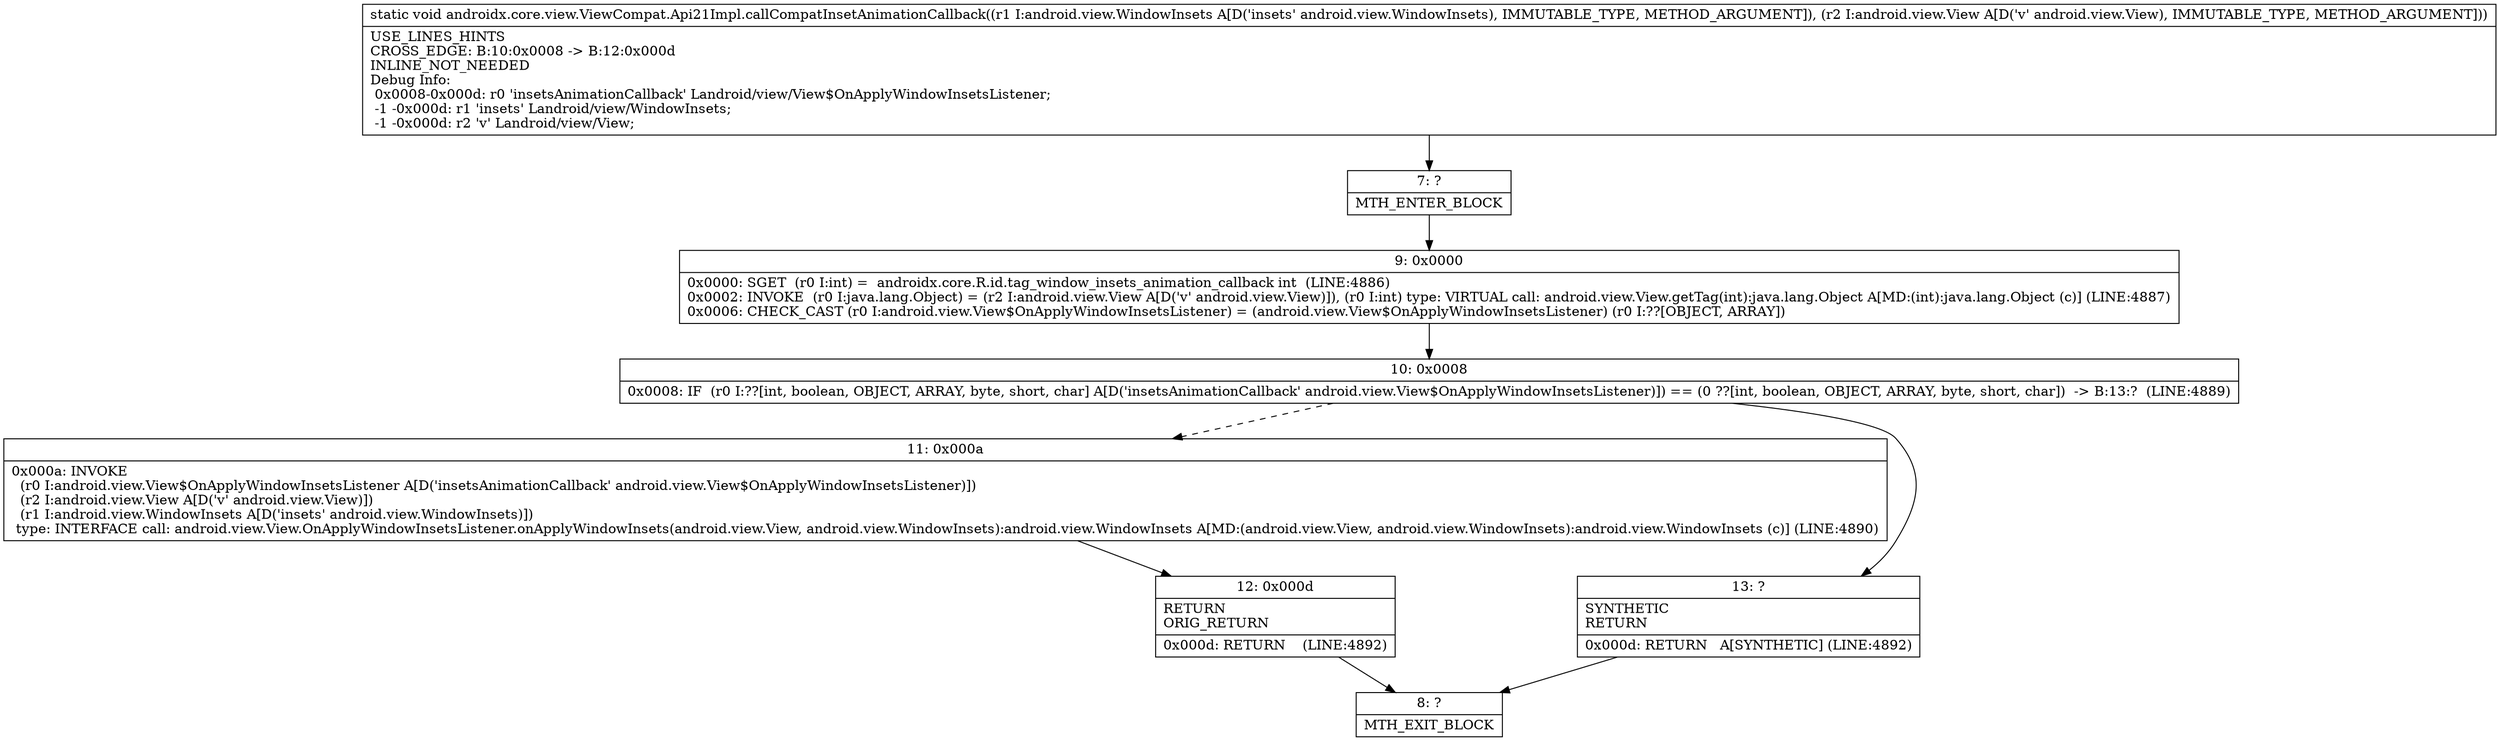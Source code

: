 digraph "CFG forandroidx.core.view.ViewCompat.Api21Impl.callCompatInsetAnimationCallback(Landroid\/view\/WindowInsets;Landroid\/view\/View;)V" {
Node_7 [shape=record,label="{7\:\ ?|MTH_ENTER_BLOCK\l}"];
Node_9 [shape=record,label="{9\:\ 0x0000|0x0000: SGET  (r0 I:int) =  androidx.core.R.id.tag_window_insets_animation_callback int  (LINE:4886)\l0x0002: INVOKE  (r0 I:java.lang.Object) = (r2 I:android.view.View A[D('v' android.view.View)]), (r0 I:int) type: VIRTUAL call: android.view.View.getTag(int):java.lang.Object A[MD:(int):java.lang.Object (c)] (LINE:4887)\l0x0006: CHECK_CAST (r0 I:android.view.View$OnApplyWindowInsetsListener) = (android.view.View$OnApplyWindowInsetsListener) (r0 I:??[OBJECT, ARRAY]) \l}"];
Node_10 [shape=record,label="{10\:\ 0x0008|0x0008: IF  (r0 I:??[int, boolean, OBJECT, ARRAY, byte, short, char] A[D('insetsAnimationCallback' android.view.View$OnApplyWindowInsetsListener)]) == (0 ??[int, boolean, OBJECT, ARRAY, byte, short, char])  \-\> B:13:?  (LINE:4889)\l}"];
Node_11 [shape=record,label="{11\:\ 0x000a|0x000a: INVOKE  \l  (r0 I:android.view.View$OnApplyWindowInsetsListener A[D('insetsAnimationCallback' android.view.View$OnApplyWindowInsetsListener)])\l  (r2 I:android.view.View A[D('v' android.view.View)])\l  (r1 I:android.view.WindowInsets A[D('insets' android.view.WindowInsets)])\l type: INTERFACE call: android.view.View.OnApplyWindowInsetsListener.onApplyWindowInsets(android.view.View, android.view.WindowInsets):android.view.WindowInsets A[MD:(android.view.View, android.view.WindowInsets):android.view.WindowInsets (c)] (LINE:4890)\l}"];
Node_12 [shape=record,label="{12\:\ 0x000d|RETURN\lORIG_RETURN\l|0x000d: RETURN    (LINE:4892)\l}"];
Node_8 [shape=record,label="{8\:\ ?|MTH_EXIT_BLOCK\l}"];
Node_13 [shape=record,label="{13\:\ ?|SYNTHETIC\lRETURN\l|0x000d: RETURN   A[SYNTHETIC] (LINE:4892)\l}"];
MethodNode[shape=record,label="{static void androidx.core.view.ViewCompat.Api21Impl.callCompatInsetAnimationCallback((r1 I:android.view.WindowInsets A[D('insets' android.view.WindowInsets), IMMUTABLE_TYPE, METHOD_ARGUMENT]), (r2 I:android.view.View A[D('v' android.view.View), IMMUTABLE_TYPE, METHOD_ARGUMENT]))  | USE_LINES_HINTS\lCROSS_EDGE: B:10:0x0008 \-\> B:12:0x000d\lINLINE_NOT_NEEDED\lDebug Info:\l  0x0008\-0x000d: r0 'insetsAnimationCallback' Landroid\/view\/View$OnApplyWindowInsetsListener;\l  \-1 \-0x000d: r1 'insets' Landroid\/view\/WindowInsets;\l  \-1 \-0x000d: r2 'v' Landroid\/view\/View;\l}"];
MethodNode -> Node_7;Node_7 -> Node_9;
Node_9 -> Node_10;
Node_10 -> Node_11[style=dashed];
Node_10 -> Node_13;
Node_11 -> Node_12;
Node_12 -> Node_8;
Node_13 -> Node_8;
}


